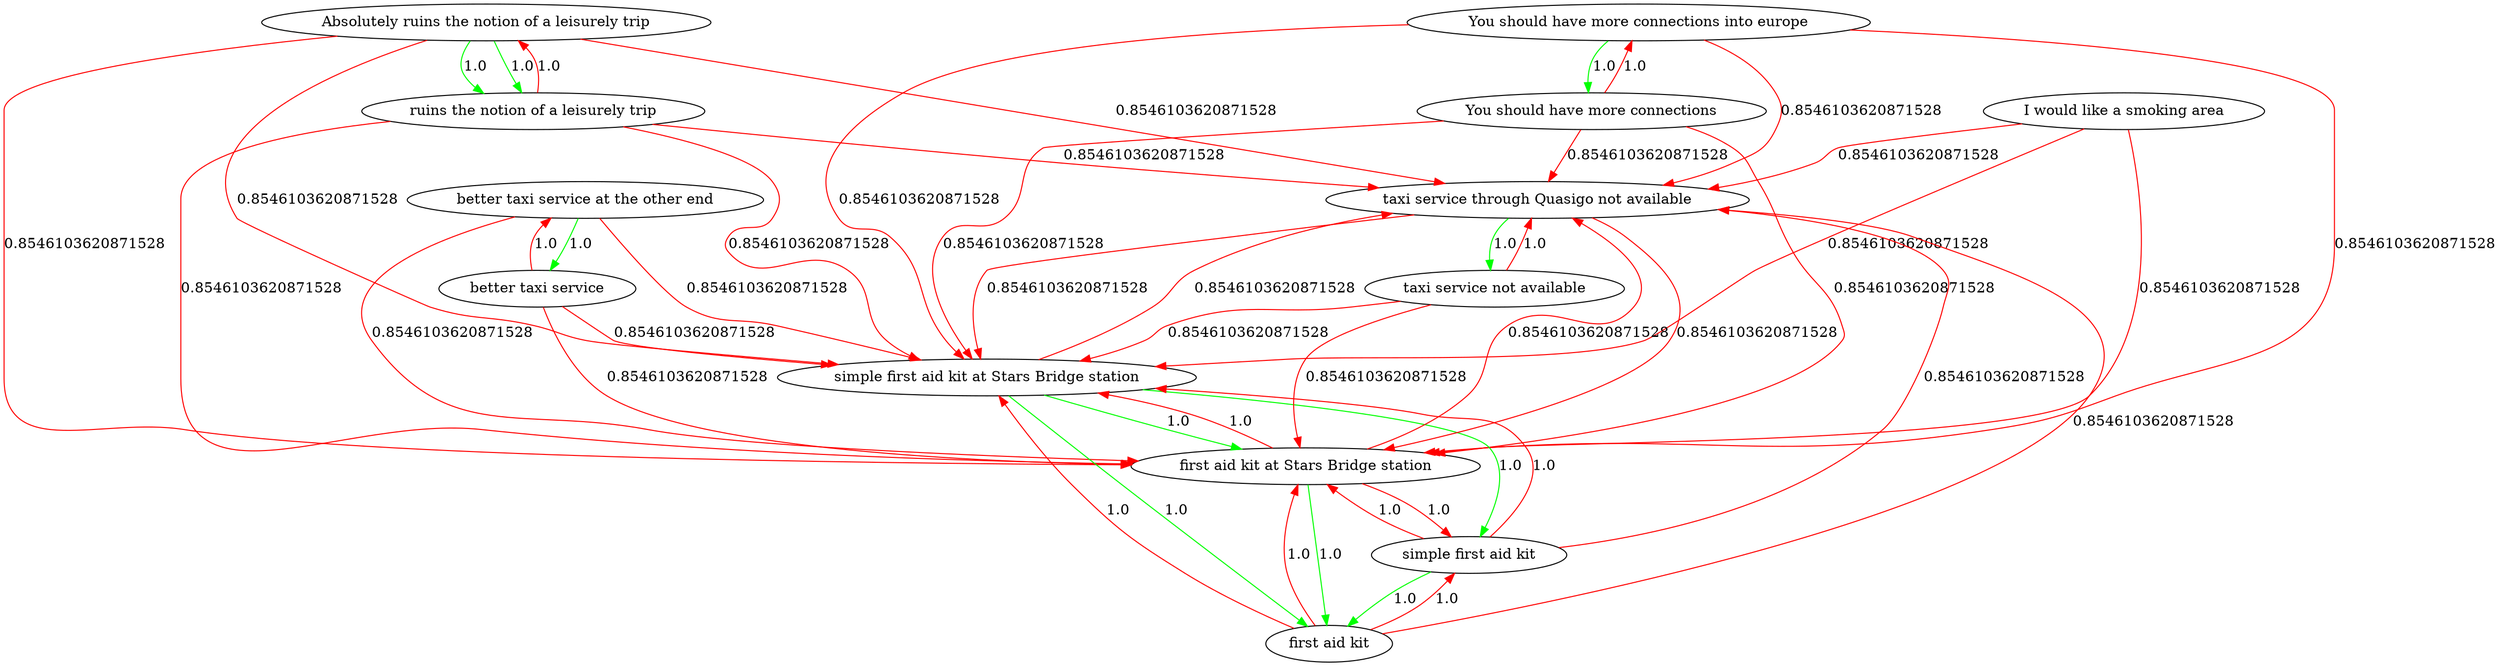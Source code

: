 digraph rawGraph {
"Absolutely ruins the notion of a leisurely trip";"ruins the notion of a leisurely trip";"I would like a smoking area";"You should have more connections into europe";"You should have more connections";"better taxi service at the other end";"better taxi service";"simple first aid kit at Stars Bridge station";"first aid kit at Stars Bridge station";"first aid kit";"simple first aid kit";"taxi service through Quasigo not available";"taxi service not available";"Absolutely ruins the notion of a leisurely trip" -> "ruins the notion of a leisurely trip" [label=1.0] [color=green]
"Absolutely ruins the notion of a leisurely trip" -> "ruins the notion of a leisurely trip" [label=1.0] [color=green]
"ruins the notion of a leisurely trip" -> "Absolutely ruins the notion of a leisurely trip" [label=1.0] [color=red]
"You should have more connections into europe" -> "You should have more connections" [label=1.0] [color=green]
"You should have more connections" -> "You should have more connections into europe" [label=1.0] [color=red]
"better taxi service at the other end" -> "better taxi service" [label=1.0] [color=green]
"better taxi service" -> "better taxi service at the other end" [label=1.0] [color=red]
"simple first aid kit at Stars Bridge station" -> "first aid kit at Stars Bridge station" [label=1.0] [color=green]
"first aid kit at Stars Bridge station" -> "first aid kit" [label=1.0] [color=green]
"simple first aid kit at Stars Bridge station" -> "simple first aid kit" [label=1.0] [color=green]
"simple first aid kit" -> "first aid kit" [label=1.0] [color=green]
"simple first aid kit at Stars Bridge station" -> "first aid kit" [label=1.0] [color=green]
"first aid kit at Stars Bridge station" -> "simple first aid kit at Stars Bridge station" [label=1.0] [color=red]
"first aid kit at Stars Bridge station" -> "simple first aid kit" [label=1.0] [color=red]
"first aid kit" -> "simple first aid kit at Stars Bridge station" [label=1.0] [color=red]
"first aid kit" -> "first aid kit at Stars Bridge station" [label=1.0] [color=red]
"first aid kit" -> "simple first aid kit" [label=1.0] [color=red]
"simple first aid kit" -> "simple first aid kit at Stars Bridge station" [label=1.0] [color=red]
"simple first aid kit" -> "first aid kit at Stars Bridge station" [label=1.0] [color=red]
"Absolutely ruins the notion of a leisurely trip" -> "simple first aid kit at Stars Bridge station" [label=0.8546103620871528] [color=red]
"Absolutely ruins the notion of a leisurely trip" -> "first aid kit at Stars Bridge station" [label=0.8546103620871528] [color=red]
"ruins the notion of a leisurely trip" -> "simple first aid kit at Stars Bridge station" [label=0.8546103620871528] [color=red]
"ruins the notion of a leisurely trip" -> "first aid kit at Stars Bridge station" [label=0.8546103620871528] [color=red]
"I would like a smoking area" -> "simple first aid kit at Stars Bridge station" [label=0.8546103620871528] [color=red]
"I would like a smoking area" -> "first aid kit at Stars Bridge station" [label=0.8546103620871528] [color=red]
"You should have more connections into europe" -> "simple first aid kit at Stars Bridge station" [label=0.8546103620871528] [color=red]
"You should have more connections into europe" -> "first aid kit at Stars Bridge station" [label=0.8546103620871528] [color=red]
"You should have more connections" -> "simple first aid kit at Stars Bridge station" [label=0.8546103620871528] [color=red]
"You should have more connections" -> "first aid kit at Stars Bridge station" [label=0.8546103620871528] [color=red]
"better taxi service at the other end" -> "simple first aid kit at Stars Bridge station" [label=0.8546103620871528] [color=red]
"better taxi service at the other end" -> "first aid kit at Stars Bridge station" [label=0.8546103620871528] [color=red]
"better taxi service" -> "simple first aid kit at Stars Bridge station" [label=0.8546103620871528] [color=red]
"better taxi service" -> "first aid kit at Stars Bridge station" [label=0.8546103620871528] [color=red]
"taxi service through Quasigo not available" -> "taxi service not available" [label=1.0] [color=green]
"taxi service not available" -> "taxi service through Quasigo not available" [label=1.0] [color=red]
"Absolutely ruins the notion of a leisurely trip" -> "taxi service through Quasigo not available" [label=0.8546103620871528] [color=red]
"ruins the notion of a leisurely trip" -> "taxi service through Quasigo not available" [label=0.8546103620871528] [color=red]
"I would like a smoking area" -> "taxi service through Quasigo not available" [label=0.8546103620871528] [color=red]
"You should have more connections into europe" -> "taxi service through Quasigo not available" [label=0.8546103620871528] [color=red]
"You should have more connections" -> "taxi service through Quasigo not available" [label=0.8546103620871528] [color=red]
"simple first aid kit at Stars Bridge station" -> "taxi service through Quasigo not available" [label=0.8546103620871528] [color=red]
"first aid kit at Stars Bridge station" -> "taxi service through Quasigo not available" [label=0.8546103620871528] [color=red]
"first aid kit" -> "taxi service through Quasigo not available" [label=0.8546103620871528] [color=red]
"simple first aid kit" -> "taxi service through Quasigo not available" [label=0.8546103620871528] [color=red]
"taxi service through Quasigo not available" -> "simple first aid kit at Stars Bridge station" [label=0.8546103620871528] [color=red]
"taxi service through Quasigo not available" -> "first aid kit at Stars Bridge station" [label=0.8546103620871528] [color=red]
"taxi service not available" -> "simple first aid kit at Stars Bridge station" [label=0.8546103620871528] [color=red]
"taxi service not available" -> "first aid kit at Stars Bridge station" [label=0.8546103620871528] [color=red]
}